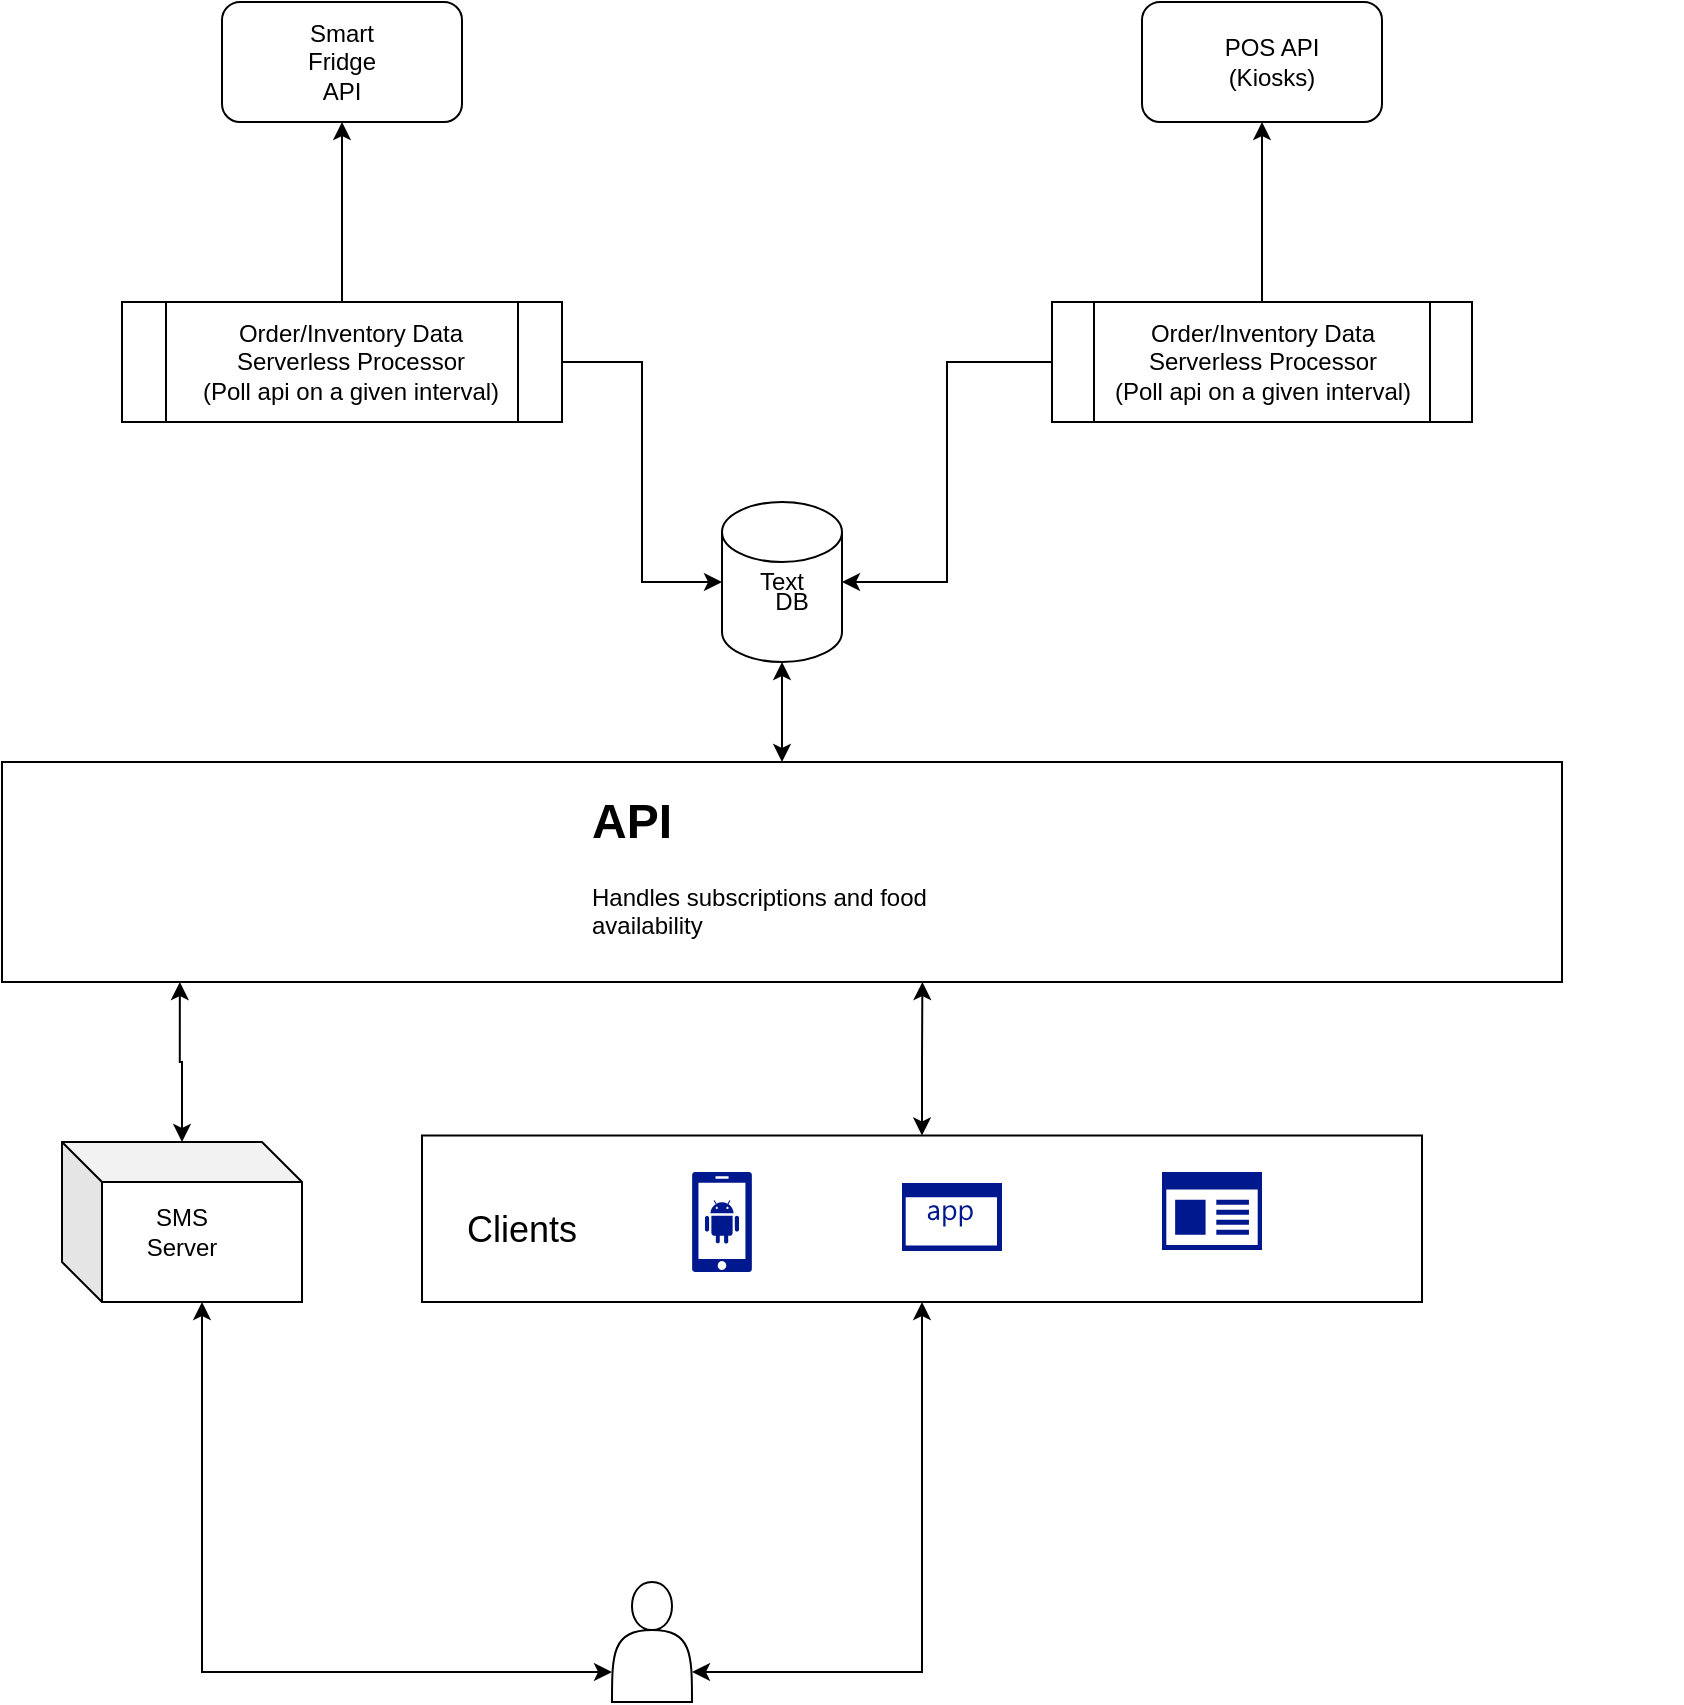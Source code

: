 <mxfile version="13.8.8" type="github">
  <diagram id="JJq8KRUSb-bCj2OKKWda" name="Page-1">
    <mxGraphModel dx="1422" dy="762" grid="1" gridSize="10" guides="1" tooltips="1" connect="1" arrows="1" fold="1" page="1" pageScale="1" pageWidth="850" pageHeight="1100" math="0" shadow="0">
      <root>
        <mxCell id="0" />
        <mxCell id="1" parent="0" />
        <mxCell id="tPXoXflb5P6Q86PlPwlJ-62" style="edgeStyle=orthogonalEdgeStyle;rounded=0;orthogonalLoop=1;jettySize=auto;html=1;startArrow=classic;startFill=1;entryX=0.59;entryY=1;entryDx=0;entryDy=0;entryPerimeter=0;" edge="1" parent="1" source="tPXoXflb5P6Q86PlPwlJ-60" target="tPXoXflb5P6Q86PlPwlJ-35">
          <mxGeometry relative="1" as="geometry" />
        </mxCell>
        <mxCell id="tPXoXflb5P6Q86PlPwlJ-4" value="" style="group" vertex="1" connectable="0" parent="1">
          <mxGeometry x="600" y="60" width="120" height="60" as="geometry" />
        </mxCell>
        <mxCell id="tPXoXflb5P6Q86PlPwlJ-2" value="" style="rounded=1;whiteSpace=wrap;html=1;" vertex="1" parent="tPXoXflb5P6Q86PlPwlJ-4">
          <mxGeometry width="120" height="60" as="geometry" />
        </mxCell>
        <mxCell id="tPXoXflb5P6Q86PlPwlJ-3" value="POS API&lt;br&gt;(Kiosks)" style="text;html=1;strokeColor=none;fillColor=none;align=center;verticalAlign=middle;whiteSpace=wrap;rounded=0;" vertex="1" parent="tPXoXflb5P6Q86PlPwlJ-4">
          <mxGeometry x="30" y="20" width="70" height="20" as="geometry" />
        </mxCell>
        <mxCell id="tPXoXflb5P6Q86PlPwlJ-10" value="" style="group" vertex="1" connectable="0" parent="1">
          <mxGeometry x="140" y="60" width="120" height="60" as="geometry" />
        </mxCell>
        <mxCell id="tPXoXflb5P6Q86PlPwlJ-5" value="" style="rounded=1;whiteSpace=wrap;html=1;" vertex="1" parent="tPXoXflb5P6Q86PlPwlJ-10">
          <mxGeometry width="120" height="60" as="geometry" />
        </mxCell>
        <mxCell id="tPXoXflb5P6Q86PlPwlJ-6" value="Smart Fridge&lt;br&gt;API" style="text;html=1;strokeColor=none;fillColor=none;align=center;verticalAlign=middle;whiteSpace=wrap;rounded=0;" vertex="1" parent="tPXoXflb5P6Q86PlPwlJ-10">
          <mxGeometry x="40" y="20" width="40" height="20" as="geometry" />
        </mxCell>
        <mxCell id="tPXoXflb5P6Q86PlPwlJ-16" style="edgeStyle=orthogonalEdgeStyle;rounded=0;orthogonalLoop=1;jettySize=auto;html=1;entryX=0.5;entryY=1;entryDx=0;entryDy=0;exitX=0.5;exitY=0;exitDx=0;exitDy=0;" edge="1" parent="1" source="tPXoXflb5P6Q86PlPwlJ-29" target="tPXoXflb5P6Q86PlPwlJ-2">
          <mxGeometry relative="1" as="geometry">
            <mxPoint x="660" y="200" as="sourcePoint" />
          </mxGeometry>
        </mxCell>
        <mxCell id="tPXoXflb5P6Q86PlPwlJ-17" style="edgeStyle=orthogonalEdgeStyle;rounded=0;orthogonalLoop=1;jettySize=auto;html=1;entryX=0.5;entryY=1;entryDx=0;entryDy=0;exitX=0.5;exitY=0;exitDx=0;exitDy=0;" edge="1" parent="1" source="tPXoXflb5P6Q86PlPwlJ-22" target="tPXoXflb5P6Q86PlPwlJ-5">
          <mxGeometry relative="1" as="geometry">
            <mxPoint x="190" y="160" as="sourcePoint" />
          </mxGeometry>
        </mxCell>
        <mxCell id="tPXoXflb5P6Q86PlPwlJ-18" value="" style="shape=cylinder3;whiteSpace=wrap;html=1;boundedLbl=1;backgroundOutline=1;size=15;" vertex="1" parent="1">
          <mxGeometry x="390" y="310" width="60" height="80" as="geometry" />
        </mxCell>
        <mxCell id="tPXoXflb5P6Q86PlPwlJ-19" value="DB" style="text;html=1;strokeColor=none;fillColor=none;align=center;verticalAlign=middle;whiteSpace=wrap;rounded=0;" vertex="1" parent="1">
          <mxGeometry x="405" y="350" width="40" height="20" as="geometry" />
        </mxCell>
        <mxCell id="tPXoXflb5P6Q86PlPwlJ-20" style="edgeStyle=orthogonalEdgeStyle;rounded=0;orthogonalLoop=1;jettySize=auto;html=1;entryX=0;entryY=0.5;entryDx=0;entryDy=0;entryPerimeter=0;exitX=1;exitY=0.5;exitDx=0;exitDy=0;" edge="1" parent="1" source="tPXoXflb5P6Q86PlPwlJ-22" target="tPXoXflb5P6Q86PlPwlJ-18">
          <mxGeometry relative="1" as="geometry">
            <mxPoint x="250" y="200" as="sourcePoint" />
          </mxGeometry>
        </mxCell>
        <mxCell id="tPXoXflb5P6Q86PlPwlJ-21" style="edgeStyle=orthogonalEdgeStyle;rounded=0;orthogonalLoop=1;jettySize=auto;html=1;entryX=1;entryY=0.5;entryDx=0;entryDy=0;entryPerimeter=0;exitX=0;exitY=0.5;exitDx=0;exitDy=0;" edge="1" parent="1" source="tPXoXflb5P6Q86PlPwlJ-29" target="tPXoXflb5P6Q86PlPwlJ-18">
          <mxGeometry relative="1" as="geometry">
            <mxPoint x="620" y="240" as="sourcePoint" />
          </mxGeometry>
        </mxCell>
        <mxCell id="tPXoXflb5P6Q86PlPwlJ-28" value="" style="group" vertex="1" connectable="0" parent="1">
          <mxGeometry x="570" y="210" width="210" height="60" as="geometry" />
        </mxCell>
        <mxCell id="tPXoXflb5P6Q86PlPwlJ-58" value="" style="group" vertex="1" connectable="0" parent="tPXoXflb5P6Q86PlPwlJ-28">
          <mxGeometry x="-15" width="210" height="60" as="geometry" />
        </mxCell>
        <mxCell id="tPXoXflb5P6Q86PlPwlJ-67" value="" style="group" vertex="1" connectable="0" parent="tPXoXflb5P6Q86PlPwlJ-58">
          <mxGeometry width="210" height="60" as="geometry" />
        </mxCell>
        <mxCell id="tPXoXflb5P6Q86PlPwlJ-29" value="" style="shape=process;whiteSpace=wrap;html=1;backgroundOutline=1;" vertex="1" parent="tPXoXflb5P6Q86PlPwlJ-67">
          <mxGeometry width="210" height="60" as="geometry" />
        </mxCell>
        <mxCell id="tPXoXflb5P6Q86PlPwlJ-66" value="Order/Inventory Data&lt;br&gt;Serverless Processor&lt;br&gt;(Poll api on a given interval)" style="text;html=1;strokeColor=none;fillColor=none;align=center;verticalAlign=middle;whiteSpace=wrap;rounded=0;" vertex="1" parent="tPXoXflb5P6Q86PlPwlJ-67">
          <mxGeometry x="18.75" y="20" width="172.5" height="20" as="geometry" />
        </mxCell>
        <mxCell id="tPXoXflb5P6Q86PlPwlJ-33" value="" style="group" vertex="1" connectable="0" parent="1">
          <mxGeometry x="150" y="210" width="200" height="60" as="geometry" />
        </mxCell>
        <mxCell id="tPXoXflb5P6Q86PlPwlJ-59" value="" style="group" vertex="1" connectable="0" parent="tPXoXflb5P6Q86PlPwlJ-33">
          <mxGeometry x="-60" width="260" height="60" as="geometry" />
        </mxCell>
        <mxCell id="tPXoXflb5P6Q86PlPwlJ-68" value="" style="group" vertex="1" connectable="0" parent="tPXoXflb5P6Q86PlPwlJ-59">
          <mxGeometry width="220" height="60" as="geometry" />
        </mxCell>
        <mxCell id="tPXoXflb5P6Q86PlPwlJ-22" value="" style="shape=process;whiteSpace=wrap;html=1;backgroundOutline=1;" vertex="1" parent="tPXoXflb5P6Q86PlPwlJ-68">
          <mxGeometry width="220" height="60" as="geometry" />
        </mxCell>
        <mxCell id="tPXoXflb5P6Q86PlPwlJ-8" value="Order/Inventory Data&lt;br&gt;Serverless Processor&lt;br&gt;(Poll api on a given interval)" style="text;html=1;strokeColor=none;fillColor=none;align=center;verticalAlign=middle;whiteSpace=wrap;rounded=0;" vertex="1" parent="tPXoXflb5P6Q86PlPwlJ-68">
          <mxGeometry x="27.5" y="20" width="172.5" height="20" as="geometry" />
        </mxCell>
        <mxCell id="tPXoXflb5P6Q86PlPwlJ-39" style="edgeStyle=orthogonalEdgeStyle;rounded=0;orthogonalLoop=1;jettySize=auto;html=1;entryX=0.5;entryY=1;entryDx=0;entryDy=0;entryPerimeter=0;startArrow=classic;startFill=1;" edge="1" parent="1" source="tPXoXflb5P6Q86PlPwlJ-35" target="tPXoXflb5P6Q86PlPwlJ-18">
          <mxGeometry relative="1" as="geometry" />
        </mxCell>
        <mxCell id="tPXoXflb5P6Q86PlPwlJ-37" value="Text" style="text;html=1;strokeColor=none;fillColor=none;align=center;verticalAlign=middle;whiteSpace=wrap;rounded=0;" vertex="1" parent="1">
          <mxGeometry x="400" y="340" width="40" height="20" as="geometry" />
        </mxCell>
        <mxCell id="tPXoXflb5P6Q86PlPwlJ-40" value="" style="group" vertex="1" connectable="0" parent="1">
          <mxGeometry x="30" y="460" width="840" height="130" as="geometry" />
        </mxCell>
        <mxCell id="tPXoXflb5P6Q86PlPwlJ-57" value="" style="group" vertex="1" connectable="0" parent="tPXoXflb5P6Q86PlPwlJ-40">
          <mxGeometry y="-20" width="780" height="130" as="geometry" />
        </mxCell>
        <mxCell id="tPXoXflb5P6Q86PlPwlJ-35" value="" style="rounded=0;whiteSpace=wrap;html=1;" vertex="1" parent="tPXoXflb5P6Q86PlPwlJ-57">
          <mxGeometry width="780" height="110" as="geometry" />
        </mxCell>
        <mxCell id="tPXoXflb5P6Q86PlPwlJ-56" value="&lt;h1&gt;API&lt;/h1&gt;&lt;p&gt;Handles subscriptions and food availability&lt;/p&gt;" style="text;html=1;strokeColor=none;fillColor=none;spacing=5;spacingTop=-20;whiteSpace=wrap;overflow=hidden;rounded=0;" vertex="1" parent="tPXoXflb5P6Q86PlPwlJ-57">
          <mxGeometry x="290" y="10" width="190" height="120" as="geometry" />
        </mxCell>
        <mxCell id="tPXoXflb5P6Q86PlPwlJ-52" style="edgeStyle=orthogonalEdgeStyle;rounded=0;orthogonalLoop=1;jettySize=auto;html=1;exitX=0;exitY=0.75;exitDx=0;exitDy=0;entryX=0;entryY=0;entryDx=70;entryDy=80;entryPerimeter=0;startArrow=classic;startFill=1;" edge="1" parent="1" source="tPXoXflb5P6Q86PlPwlJ-41" target="tPXoXflb5P6Q86PlPwlJ-51">
          <mxGeometry relative="1" as="geometry" />
        </mxCell>
        <mxCell id="tPXoXflb5P6Q86PlPwlJ-63" style="edgeStyle=orthogonalEdgeStyle;rounded=0;orthogonalLoop=1;jettySize=auto;html=1;entryX=0.5;entryY=1;entryDx=0;entryDy=0;startArrow=classic;startFill=1;exitX=1;exitY=0.75;exitDx=0;exitDy=0;" edge="1" parent="1" source="tPXoXflb5P6Q86PlPwlJ-41" target="tPXoXflb5P6Q86PlPwlJ-60">
          <mxGeometry relative="1" as="geometry" />
        </mxCell>
        <mxCell id="tPXoXflb5P6Q86PlPwlJ-41" value="" style="shape=actor;whiteSpace=wrap;html=1;" vertex="1" parent="1">
          <mxGeometry x="335" y="850" width="40" height="60" as="geometry" />
        </mxCell>
        <mxCell id="tPXoXflb5P6Q86PlPwlJ-53" style="edgeStyle=orthogonalEdgeStyle;rounded=0;orthogonalLoop=1;jettySize=auto;html=1;entryX=0.114;entryY=1;entryDx=0;entryDy=0;entryPerimeter=0;startArrow=classic;startFill=1;" edge="1" parent="1" source="tPXoXflb5P6Q86PlPwlJ-51" target="tPXoXflb5P6Q86PlPwlJ-35">
          <mxGeometry relative="1" as="geometry" />
        </mxCell>
        <mxCell id="tPXoXflb5P6Q86PlPwlJ-55" value="" style="group" vertex="1" connectable="0" parent="1">
          <mxGeometry x="60" y="630" width="120" height="80" as="geometry" />
        </mxCell>
        <mxCell id="tPXoXflb5P6Q86PlPwlJ-51" value="" style="shape=cube;whiteSpace=wrap;html=1;boundedLbl=1;backgroundOutline=1;darkOpacity=0.05;darkOpacity2=0.1;" vertex="1" parent="tPXoXflb5P6Q86PlPwlJ-55">
          <mxGeometry width="120" height="80" as="geometry" />
        </mxCell>
        <mxCell id="tPXoXflb5P6Q86PlPwlJ-54" value="SMS Server" style="text;html=1;strokeColor=none;fillColor=none;align=center;verticalAlign=middle;whiteSpace=wrap;rounded=0;" vertex="1" parent="tPXoXflb5P6Q86PlPwlJ-55">
          <mxGeometry x="40" y="34.5" width="40" height="20" as="geometry" />
        </mxCell>
        <mxCell id="tPXoXflb5P6Q86PlPwlJ-65" value="" style="group" vertex="1" connectable="0" parent="1">
          <mxGeometry x="240" y="626.75" width="500" height="83.25" as="geometry" />
        </mxCell>
        <mxCell id="tPXoXflb5P6Q86PlPwlJ-60" value="" style="rounded=0;whiteSpace=wrap;html=1;" vertex="1" parent="tPXoXflb5P6Q86PlPwlJ-65">
          <mxGeometry width="500" height="83.25" as="geometry" />
        </mxCell>
        <mxCell id="tPXoXflb5P6Q86PlPwlJ-42" value="" style="aspect=fixed;pointerEvents=1;shadow=0;dashed=0;html=1;strokeColor=none;labelPosition=center;verticalLabelPosition=bottom;verticalAlign=top;align=center;fillColor=#00188D;shape=mxgraph.mscae.enterprise.android_phone" vertex="1" parent="tPXoXflb5P6Q86PlPwlJ-65">
          <mxGeometry x="135" y="18.25" width="30" height="50" as="geometry" />
        </mxCell>
        <mxCell id="tPXoXflb5P6Q86PlPwlJ-43" value="" style="aspect=fixed;pointerEvents=1;shadow=0;dashed=0;html=1;strokeColor=none;labelPosition=center;verticalLabelPosition=bottom;verticalAlign=top;align=center;fillColor=#00188D;shape=mxgraph.mscae.enterprise.app_generic" vertex="1" parent="tPXoXflb5P6Q86PlPwlJ-65">
          <mxGeometry x="370" y="18.25" width="50" height="39" as="geometry" />
        </mxCell>
        <mxCell id="tPXoXflb5P6Q86PlPwlJ-44" value="" style="aspect=fixed;pointerEvents=1;shadow=0;dashed=0;html=1;strokeColor=none;labelPosition=center;verticalLabelPosition=bottom;verticalAlign=top;align=center;fillColor=#00188D;shape=mxgraph.mscae.enterprise.application" vertex="1" parent="tPXoXflb5P6Q86PlPwlJ-65">
          <mxGeometry x="240" y="23.75" width="50" height="34" as="geometry" />
        </mxCell>
        <mxCell id="tPXoXflb5P6Q86PlPwlJ-61" value="&lt;font style=&quot;font-size: 18px&quot;&gt;Clients&lt;/font&gt;" style="text;html=1;strokeColor=none;fillColor=none;align=center;verticalAlign=middle;whiteSpace=wrap;rounded=0;" vertex="1" parent="tPXoXflb5P6Q86PlPwlJ-65">
          <mxGeometry x="30" y="37.25" width="40" height="20" as="geometry" />
        </mxCell>
      </root>
    </mxGraphModel>
  </diagram>
</mxfile>
